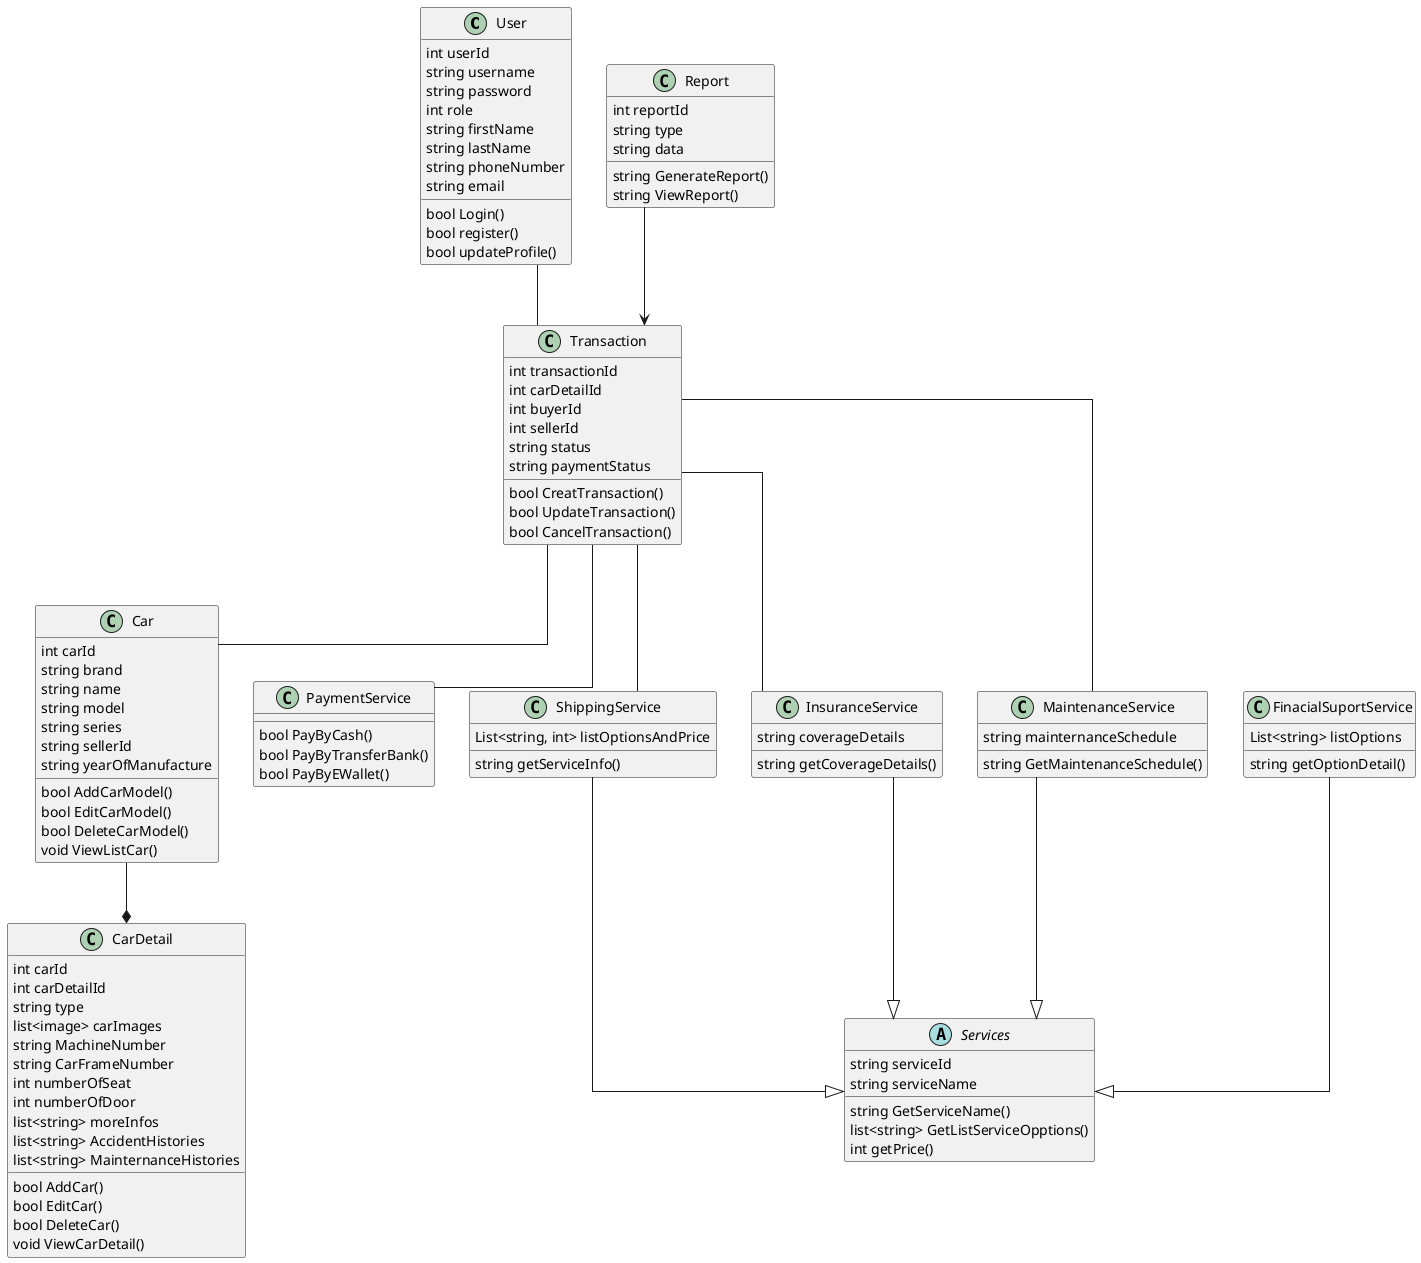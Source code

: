 @startuml
'left to right direction
skinparam linetype ortho

class User{
    int userId
    string username
    string password
    int role 
    string firstName 
    string lastName 
    string phoneNumber
    string email
    bool Login() 
    bool register() 
    bool updateProfile()
}

class Car{
    int carId 
    string brand 
    string name
    string model 
    string series 
    string sellerId 
    string yearOfManufacture
    bool AddCarModel()
    bool EditCarModel()
    bool DeleteCarModel()
    void ViewListCar()
}

class CarDetail{
    int carId
    int carDetailId
    string type 
    'new car/ old car
    list<image> carImages
    string MachineNumber
    string CarFrameNumber
    int numberOfSeat
    int numberOfDoor
    list<string> moreInfos
    list<string> AccidentHistories
    list<string> MainternanceHistories
    bool AddCar()
    bool EditCar()
    bool DeleteCar()
    void ViewCarDetail()
}

class Transaction{
    int transactionId 
    int carDetailId 
    int buyerId 
    int sellerId 
    string status 
    string paymentStatus 
    bool CreatTransaction()
    bool UpdateTransaction()
    bool CancelTransaction()
}

abstract class Services{
    string serviceId
    string serviceName 
    string GetServiceName()
    list<string> GetListServiceOpptions()
    int getPrice()
}

class PaymentService{
    bool PayByCash()
    bool PayByTransferBank()
    bool PayByEWallet()
}

class FinacialSuportService{
    List<string> listOptions
    string getOptionDetail()
}

class ShippingService{
    List<string, int> listOptionsAndPrice
    string getServiceInfo()
}

class InsuranceService{
    string coverageDetails
    string getCoverageDetails()
}

class MaintenanceService{
    string mainternanceSchedule
    string GetMaintenanceSchedule()
}

class Report{
    int reportId 
    string type
    string data
    string GenerateReport()
    string ViewReport()
}

'Inheritance Relationships
MaintenanceService --|> Services
ShippingService --|> Services
InsuranceService --|> Services
FinacialSuportService --|> Services

User -- Transaction
Transaction -- Car
Transaction -- ShippingService
Transaction -- InsuranceService
Transaction -- MaintenanceService
Transaction -- PaymentService
Report --> Transaction

'Composition Relationship
Car --* CarDetail

@enduml